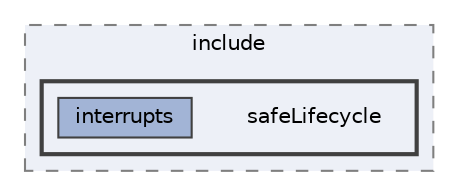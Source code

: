 digraph "safeLifecycle"
{
 // LATEX_PDF_SIZE
  bgcolor="transparent";
  edge [fontname=Helvetica,fontsize=10,labelfontname=Helvetica,labelfontsize=10];
  node [fontname=Helvetica,fontsize=10,shape=box,height=0.2,width=0.4];
  compound=true
  subgraph clusterdir_279498f1ffb250bfe9e59c92d1bae77a {
    graph [ bgcolor="#edf0f7", pencolor="grey50", label="include", fontname=Helvetica,fontsize=10 style="filled,dashed", URL="dir_279498f1ffb250bfe9e59c92d1bae77a.html",tooltip=""]
  subgraph clusterdir_62fe98e91a8d89c11f2d05126c5577e3 {
    graph [ bgcolor="#edf0f7", pencolor="grey25", label="", fontname=Helvetica,fontsize=10 style="filled,bold", URL="dir_62fe98e91a8d89c11f2d05126c5577e3.html",tooltip=""]
    dir_62fe98e91a8d89c11f2d05126c5577e3 [shape=plaintext, label="safeLifecycle"];
  dir_87eea4e2479f2908ed72589ad4c30235 [label="interrupts", fillcolor="#a2b4d6", color="grey25", style="filled", URL="dir_87eea4e2479f2908ed72589ad4c30235.html",tooltip=""];
  }
  }
}
